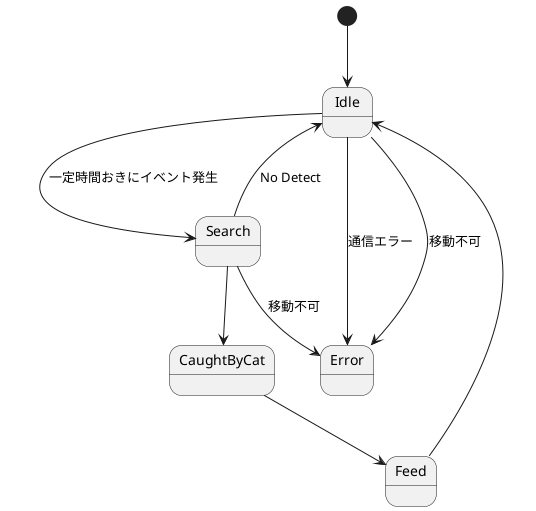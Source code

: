 @startuml
[*] --> Idle
Idle --> Search : 一定時間おきにイベント発生
Idle --> Error : 通信エラー
Idle --> Error : 移動不可
Search --> Idle : No Detect
Search --> CaughtByCat
Search --> Error : 移動不可
CaughtByCat --> Feed
Feed --> Idle
@enduml